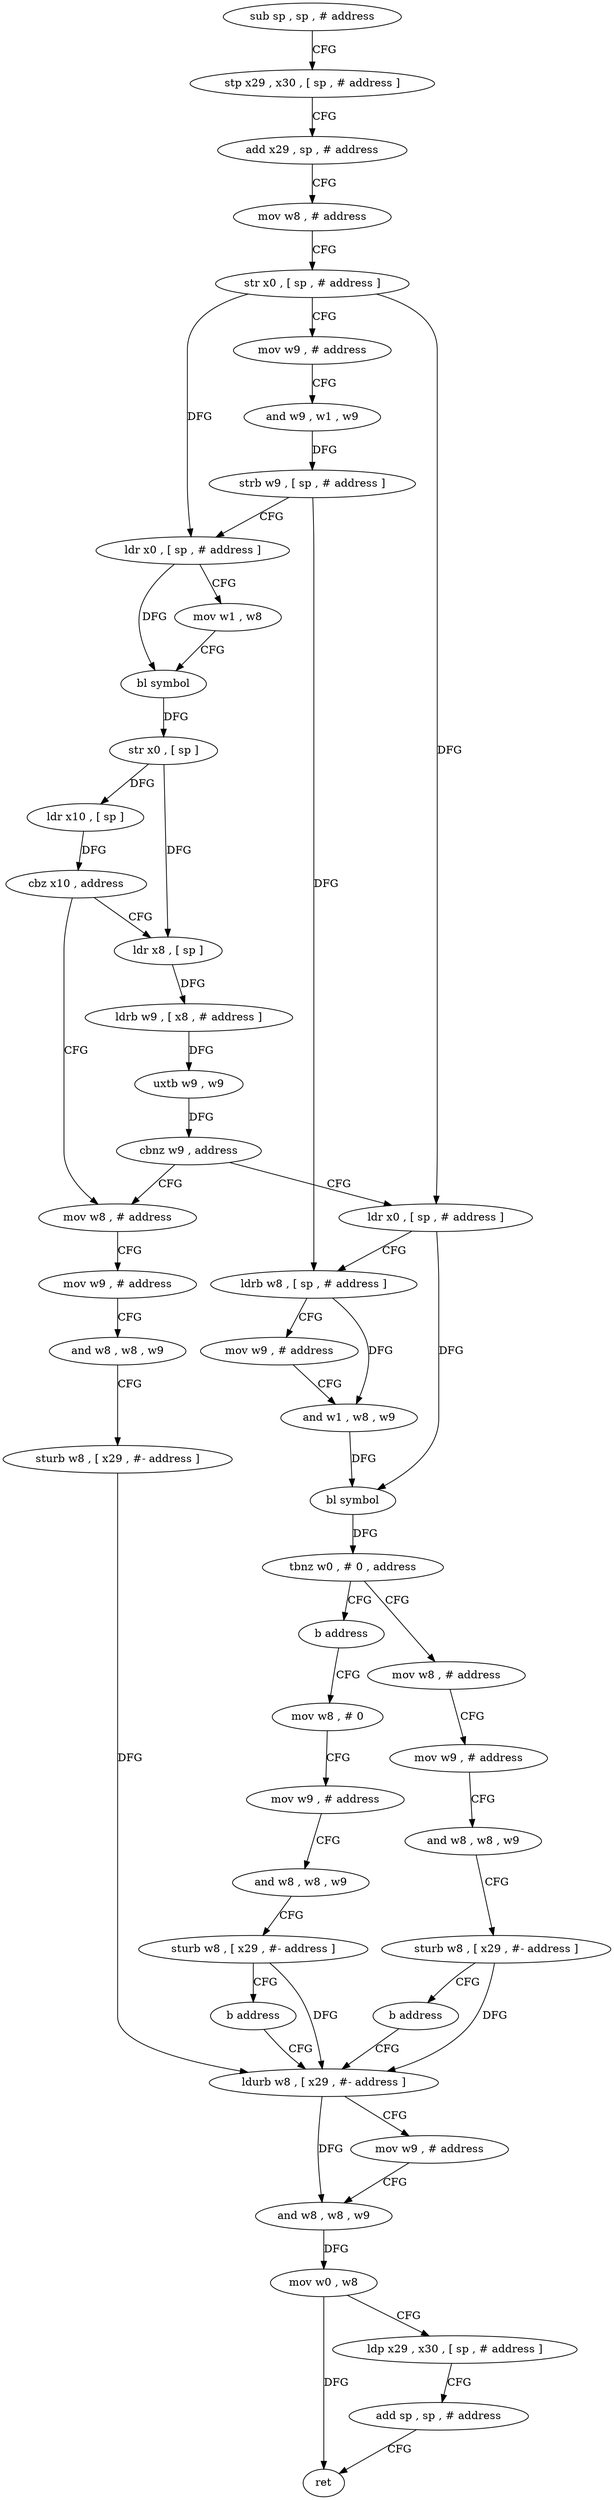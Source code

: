 digraph "func" {
"4290780" [label = "sub sp , sp , # address" ]
"4290784" [label = "stp x29 , x30 , [ sp , # address ]" ]
"4290788" [label = "add x29 , sp , # address" ]
"4290792" [label = "mov w8 , # address" ]
"4290796" [label = "str x0 , [ sp , # address ]" ]
"4290800" [label = "mov w9 , # address" ]
"4290804" [label = "and w9 , w1 , w9" ]
"4290808" [label = "strb w9 , [ sp , # address ]" ]
"4290812" [label = "ldr x0 , [ sp , # address ]" ]
"4290816" [label = "mov w1 , w8" ]
"4290820" [label = "bl symbol" ]
"4290824" [label = "str x0 , [ sp ]" ]
"4290828" [label = "ldr x10 , [ sp ]" ]
"4290832" [label = "cbz x10 , address" ]
"4290920" [label = "mov w8 , # address" ]
"4290836" [label = "ldr x8 , [ sp ]" ]
"4290924" [label = "mov w9 , # address" ]
"4290928" [label = "and w8 , w8 , w9" ]
"4290932" [label = "sturb w8 , [ x29 , #- address ]" ]
"4290936" [label = "ldurb w8 , [ x29 , #- address ]" ]
"4290840" [label = "ldrb w9 , [ x8 , # address ]" ]
"4290844" [label = "uxtb w9 , w9" ]
"4290848" [label = "cbnz w9 , address" ]
"4290852" [label = "ldr x0 , [ sp , # address ]" ]
"4290856" [label = "ldrb w8 , [ sp , # address ]" ]
"4290860" [label = "mov w9 , # address" ]
"4290864" [label = "and w1 , w8 , w9" ]
"4290868" [label = "bl symbol" ]
"4290872" [label = "tbnz w0 , # 0 , address" ]
"4290880" [label = "mov w8 , # address" ]
"4290876" [label = "b address" ]
"4290884" [label = "mov w9 , # address" ]
"4290888" [label = "and w8 , w8 , w9" ]
"4290892" [label = "sturb w8 , [ x29 , #- address ]" ]
"4290896" [label = "b address" ]
"4290900" [label = "mov w8 , # 0" ]
"4290940" [label = "mov w9 , # address" ]
"4290944" [label = "and w8 , w8 , w9" ]
"4290948" [label = "mov w0 , w8" ]
"4290952" [label = "ldp x29 , x30 , [ sp , # address ]" ]
"4290956" [label = "add sp , sp , # address" ]
"4290960" [label = "ret" ]
"4290904" [label = "mov w9 , # address" ]
"4290908" [label = "and w8 , w8 , w9" ]
"4290912" [label = "sturb w8 , [ x29 , #- address ]" ]
"4290916" [label = "b address" ]
"4290780" -> "4290784" [ label = "CFG" ]
"4290784" -> "4290788" [ label = "CFG" ]
"4290788" -> "4290792" [ label = "CFG" ]
"4290792" -> "4290796" [ label = "CFG" ]
"4290796" -> "4290800" [ label = "CFG" ]
"4290796" -> "4290812" [ label = "DFG" ]
"4290796" -> "4290852" [ label = "DFG" ]
"4290800" -> "4290804" [ label = "CFG" ]
"4290804" -> "4290808" [ label = "DFG" ]
"4290808" -> "4290812" [ label = "CFG" ]
"4290808" -> "4290856" [ label = "DFG" ]
"4290812" -> "4290816" [ label = "CFG" ]
"4290812" -> "4290820" [ label = "DFG" ]
"4290816" -> "4290820" [ label = "CFG" ]
"4290820" -> "4290824" [ label = "DFG" ]
"4290824" -> "4290828" [ label = "DFG" ]
"4290824" -> "4290836" [ label = "DFG" ]
"4290828" -> "4290832" [ label = "DFG" ]
"4290832" -> "4290920" [ label = "CFG" ]
"4290832" -> "4290836" [ label = "CFG" ]
"4290920" -> "4290924" [ label = "CFG" ]
"4290836" -> "4290840" [ label = "DFG" ]
"4290924" -> "4290928" [ label = "CFG" ]
"4290928" -> "4290932" [ label = "CFG" ]
"4290932" -> "4290936" [ label = "DFG" ]
"4290936" -> "4290940" [ label = "CFG" ]
"4290936" -> "4290944" [ label = "DFG" ]
"4290840" -> "4290844" [ label = "DFG" ]
"4290844" -> "4290848" [ label = "DFG" ]
"4290848" -> "4290920" [ label = "CFG" ]
"4290848" -> "4290852" [ label = "CFG" ]
"4290852" -> "4290856" [ label = "CFG" ]
"4290852" -> "4290868" [ label = "DFG" ]
"4290856" -> "4290860" [ label = "CFG" ]
"4290856" -> "4290864" [ label = "DFG" ]
"4290860" -> "4290864" [ label = "CFG" ]
"4290864" -> "4290868" [ label = "DFG" ]
"4290868" -> "4290872" [ label = "DFG" ]
"4290872" -> "4290880" [ label = "CFG" ]
"4290872" -> "4290876" [ label = "CFG" ]
"4290880" -> "4290884" [ label = "CFG" ]
"4290876" -> "4290900" [ label = "CFG" ]
"4290884" -> "4290888" [ label = "CFG" ]
"4290888" -> "4290892" [ label = "CFG" ]
"4290892" -> "4290896" [ label = "CFG" ]
"4290892" -> "4290936" [ label = "DFG" ]
"4290896" -> "4290936" [ label = "CFG" ]
"4290900" -> "4290904" [ label = "CFG" ]
"4290940" -> "4290944" [ label = "CFG" ]
"4290944" -> "4290948" [ label = "DFG" ]
"4290948" -> "4290952" [ label = "CFG" ]
"4290948" -> "4290960" [ label = "DFG" ]
"4290952" -> "4290956" [ label = "CFG" ]
"4290956" -> "4290960" [ label = "CFG" ]
"4290904" -> "4290908" [ label = "CFG" ]
"4290908" -> "4290912" [ label = "CFG" ]
"4290912" -> "4290916" [ label = "CFG" ]
"4290912" -> "4290936" [ label = "DFG" ]
"4290916" -> "4290936" [ label = "CFG" ]
}

